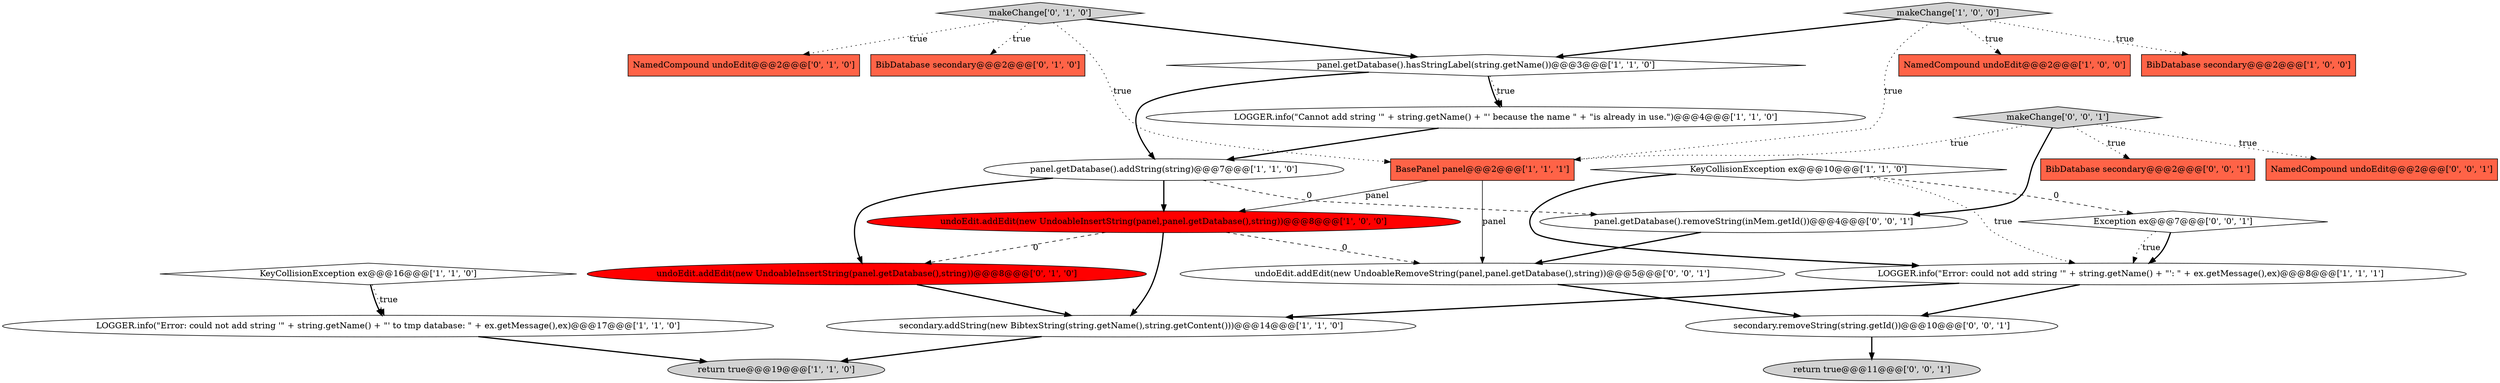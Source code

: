 digraph {
0 [style = filled, label = "LOGGER.info(\"Error: could not add string '\" + string.getName() + \"' to tmp database: \" + ex.getMessage(),ex)@@@17@@@['1', '1', '0']", fillcolor = white, shape = ellipse image = "AAA0AAABBB1BBB"];
23 [style = filled, label = "undoEdit.addEdit(new UndoableRemoveString(panel,panel.getDatabase(),string))@@@5@@@['0', '0', '1']", fillcolor = white, shape = ellipse image = "AAA0AAABBB3BBB"];
21 [style = filled, label = "BibDatabase secondary@@@2@@@['0', '0', '1']", fillcolor = tomato, shape = box image = "AAA0AAABBB3BBB"];
9 [style = filled, label = "panel.getDatabase().addString(string)@@@7@@@['1', '1', '0']", fillcolor = white, shape = ellipse image = "AAA0AAABBB1BBB"];
12 [style = filled, label = "return true@@@19@@@['1', '1', '0']", fillcolor = lightgray, shape = ellipse image = "AAA0AAABBB1BBB"];
4 [style = filled, label = "secondary.addString(new BibtexString(string.getName(),string.getContent()))@@@14@@@['1', '1', '0']", fillcolor = white, shape = ellipse image = "AAA0AAABBB1BBB"];
7 [style = filled, label = "panel.getDatabase().hasStringLabel(string.getName())@@@3@@@['1', '1', '0']", fillcolor = white, shape = diamond image = "AAA0AAABBB1BBB"];
8 [style = filled, label = "makeChange['1', '0', '0']", fillcolor = lightgray, shape = diamond image = "AAA0AAABBB1BBB"];
2 [style = filled, label = "LOGGER.info(\"Cannot add string '\" + string.getName() + \"' because the name \" + \"is already in use.\")@@@4@@@['1', '1', '0']", fillcolor = white, shape = ellipse image = "AAA0AAABBB1BBB"];
13 [style = filled, label = "KeyCollisionException ex@@@10@@@['1', '1', '0']", fillcolor = white, shape = diamond image = "AAA0AAABBB1BBB"];
11 [style = filled, label = "BasePanel panel@@@2@@@['1', '1', '1']", fillcolor = tomato, shape = box image = "AAA0AAABBB1BBB"];
19 [style = filled, label = "return true@@@11@@@['0', '0', '1']", fillcolor = lightgray, shape = ellipse image = "AAA0AAABBB3BBB"];
10 [style = filled, label = "NamedCompound undoEdit@@@2@@@['1', '0', '0']", fillcolor = tomato, shape = box image = "AAA0AAABBB1BBB"];
25 [style = filled, label = "panel.getDatabase().removeString(inMem.getId())@@@4@@@['0', '0', '1']", fillcolor = white, shape = ellipse image = "AAA0AAABBB3BBB"];
22 [style = filled, label = "Exception ex@@@7@@@['0', '0', '1']", fillcolor = white, shape = diamond image = "AAA0AAABBB3BBB"];
6 [style = filled, label = "KeyCollisionException ex@@@16@@@['1', '1', '0']", fillcolor = white, shape = diamond image = "AAA0AAABBB1BBB"];
18 [style = filled, label = "makeChange['0', '0', '1']", fillcolor = lightgray, shape = diamond image = "AAA0AAABBB3BBB"];
24 [style = filled, label = "secondary.removeString(string.getId())@@@10@@@['0', '0', '1']", fillcolor = white, shape = ellipse image = "AAA0AAABBB3BBB"];
5 [style = filled, label = "BibDatabase secondary@@@2@@@['1', '0', '0']", fillcolor = tomato, shape = box image = "AAA0AAABBB1BBB"];
3 [style = filled, label = "undoEdit.addEdit(new UndoableInsertString(panel,panel.getDatabase(),string))@@@8@@@['1', '0', '0']", fillcolor = red, shape = ellipse image = "AAA1AAABBB1BBB"];
20 [style = filled, label = "NamedCompound undoEdit@@@2@@@['0', '0', '1']", fillcolor = tomato, shape = box image = "AAA0AAABBB3BBB"];
16 [style = filled, label = "makeChange['0', '1', '0']", fillcolor = lightgray, shape = diamond image = "AAA0AAABBB2BBB"];
15 [style = filled, label = "NamedCompound undoEdit@@@2@@@['0', '1', '0']", fillcolor = tomato, shape = box image = "AAA0AAABBB2BBB"];
1 [style = filled, label = "LOGGER.info(\"Error: could not add string '\" + string.getName() + \"': \" + ex.getMessage(),ex)@@@8@@@['1', '1', '1']", fillcolor = white, shape = ellipse image = "AAA0AAABBB1BBB"];
17 [style = filled, label = "BibDatabase secondary@@@2@@@['0', '1', '0']", fillcolor = tomato, shape = box image = "AAA0AAABBB2BBB"];
14 [style = filled, label = "undoEdit.addEdit(new UndoableInsertString(panel.getDatabase(),string))@@@8@@@['0', '1', '0']", fillcolor = red, shape = ellipse image = "AAA1AAABBB2BBB"];
7->2 [style = dotted, label="true"];
1->4 [style = bold, label=""];
24->19 [style = bold, label=""];
25->23 [style = bold, label=""];
0->12 [style = bold, label=""];
16->17 [style = dotted, label="true"];
18->21 [style = dotted, label="true"];
16->7 [style = bold, label=""];
6->0 [style = bold, label=""];
2->9 [style = bold, label=""];
18->20 [style = dotted, label="true"];
8->10 [style = dotted, label="true"];
3->4 [style = bold, label=""];
11->3 [style = solid, label="panel"];
13->1 [style = bold, label=""];
8->7 [style = bold, label=""];
11->23 [style = solid, label="panel"];
7->9 [style = bold, label=""];
3->23 [style = dashed, label="0"];
13->1 [style = dotted, label="true"];
18->11 [style = dotted, label="true"];
22->1 [style = dotted, label="true"];
23->24 [style = bold, label=""];
14->4 [style = bold, label=""];
8->5 [style = dotted, label="true"];
7->2 [style = bold, label=""];
1->24 [style = bold, label=""];
9->25 [style = dashed, label="0"];
9->14 [style = bold, label=""];
18->25 [style = bold, label=""];
8->11 [style = dotted, label="true"];
9->3 [style = bold, label=""];
4->12 [style = bold, label=""];
6->0 [style = dotted, label="true"];
22->1 [style = bold, label=""];
3->14 [style = dashed, label="0"];
16->11 [style = dotted, label="true"];
13->22 [style = dashed, label="0"];
16->15 [style = dotted, label="true"];
}

